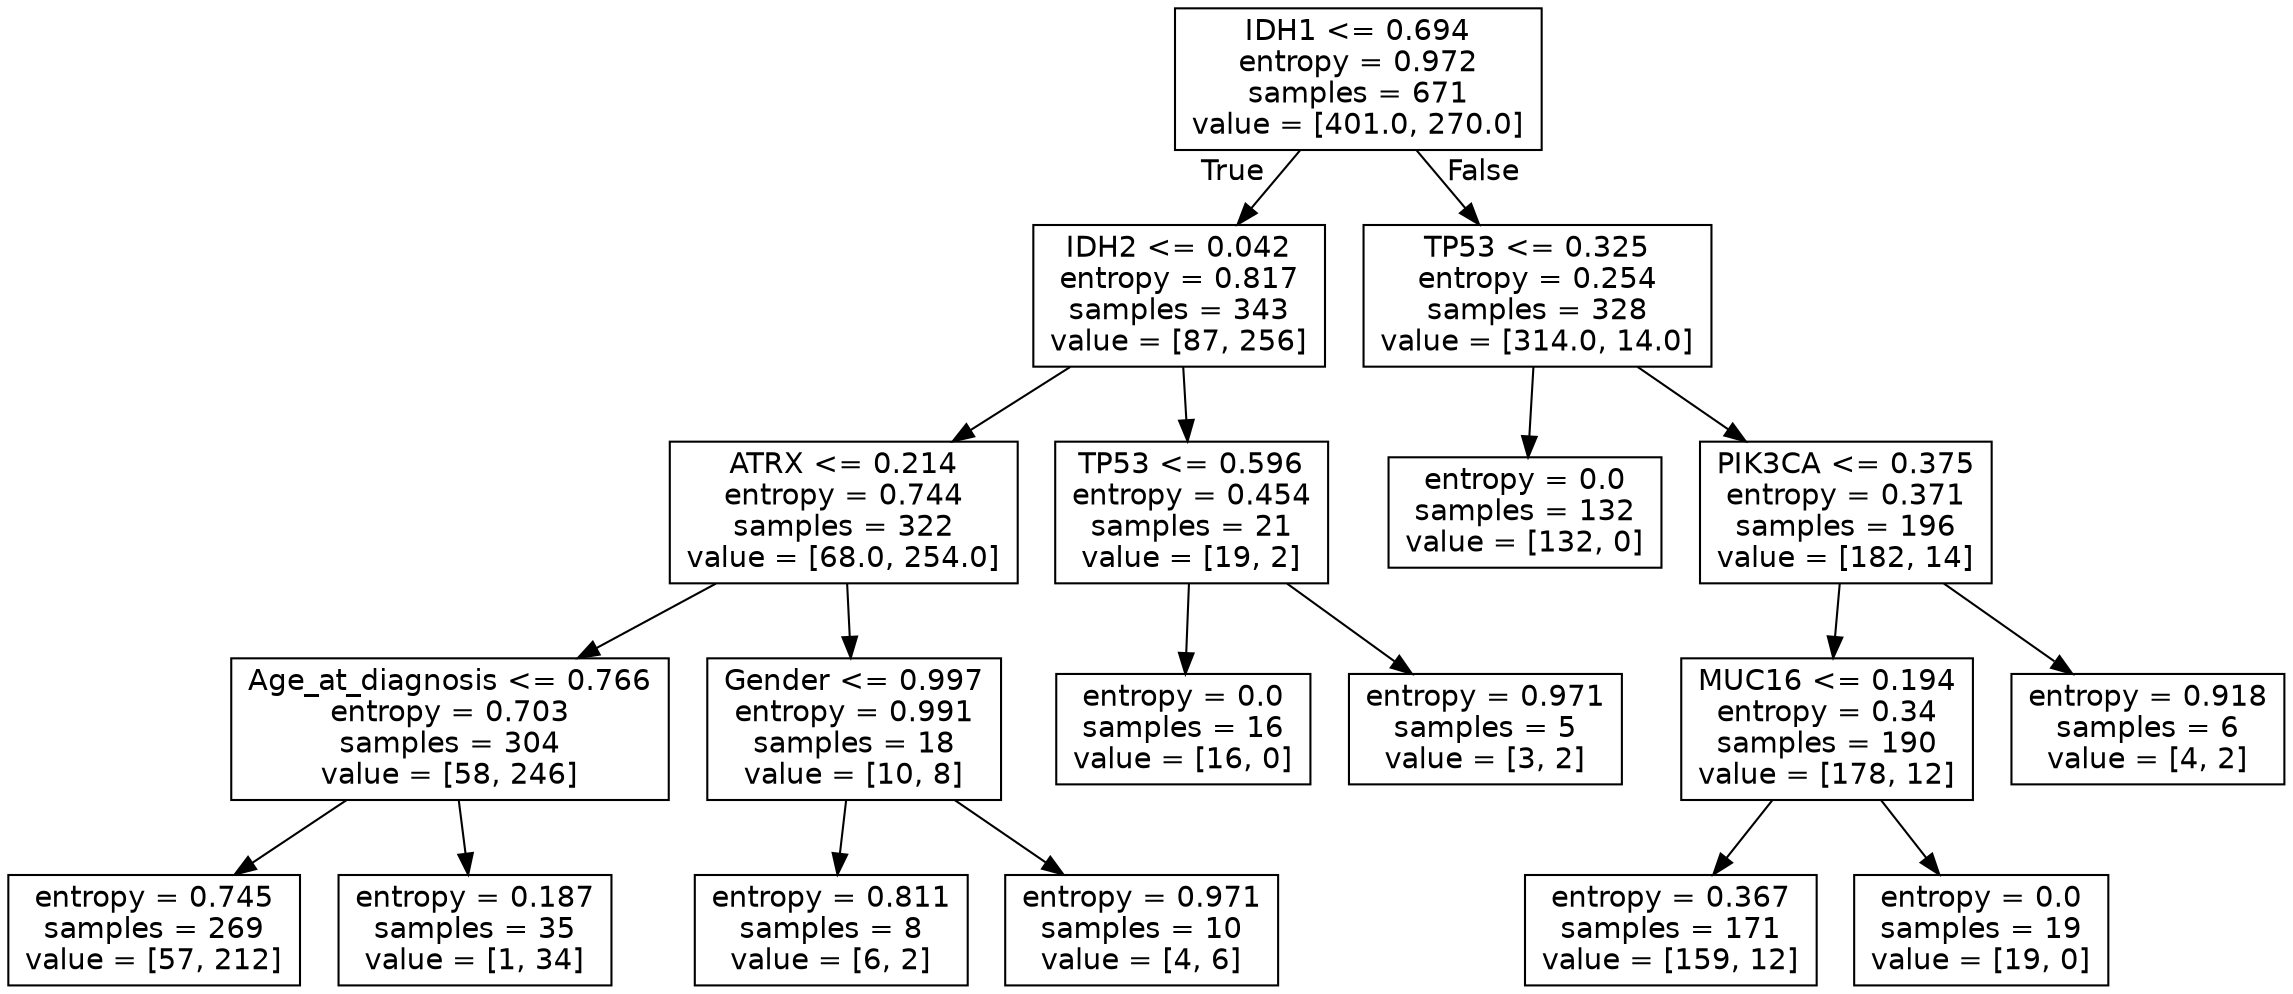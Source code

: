 digraph Tree {
node [shape=box, fontname="helvetica"] ;
edge [fontname="helvetica"] ;
0 [label="IDH1 <= 0.694\nentropy = 0.972\nsamples = 671\nvalue = [401.0, 270.0]"] ;
1 [label="IDH2 <= 0.042\nentropy = 0.817\nsamples = 343\nvalue = [87, 256]"] ;
0 -> 1 [labeldistance=2.5, labelangle=45, headlabel="True"] ;
2 [label="ATRX <= 0.214\nentropy = 0.744\nsamples = 322\nvalue = [68.0, 254.0]"] ;
1 -> 2 ;
3 [label="Age_at_diagnosis <= 0.766\nentropy = 0.703\nsamples = 304\nvalue = [58, 246]"] ;
2 -> 3 ;
4 [label="entropy = 0.745\nsamples = 269\nvalue = [57, 212]"] ;
3 -> 4 ;
5 [label="entropy = 0.187\nsamples = 35\nvalue = [1, 34]"] ;
3 -> 5 ;
6 [label="Gender <= 0.997\nentropy = 0.991\nsamples = 18\nvalue = [10, 8]"] ;
2 -> 6 ;
7 [label="entropy = 0.811\nsamples = 8\nvalue = [6, 2]"] ;
6 -> 7 ;
8 [label="entropy = 0.971\nsamples = 10\nvalue = [4, 6]"] ;
6 -> 8 ;
9 [label="TP53 <= 0.596\nentropy = 0.454\nsamples = 21\nvalue = [19, 2]"] ;
1 -> 9 ;
10 [label="entropy = 0.0\nsamples = 16\nvalue = [16, 0]"] ;
9 -> 10 ;
11 [label="entropy = 0.971\nsamples = 5\nvalue = [3, 2]"] ;
9 -> 11 ;
12 [label="TP53 <= 0.325\nentropy = 0.254\nsamples = 328\nvalue = [314.0, 14.0]"] ;
0 -> 12 [labeldistance=2.5, labelangle=-45, headlabel="False"] ;
13 [label="entropy = 0.0\nsamples = 132\nvalue = [132, 0]"] ;
12 -> 13 ;
14 [label="PIK3CA <= 0.375\nentropy = 0.371\nsamples = 196\nvalue = [182, 14]"] ;
12 -> 14 ;
15 [label="MUC16 <= 0.194\nentropy = 0.34\nsamples = 190\nvalue = [178, 12]"] ;
14 -> 15 ;
16 [label="entropy = 0.367\nsamples = 171\nvalue = [159, 12]"] ;
15 -> 16 ;
17 [label="entropy = 0.0\nsamples = 19\nvalue = [19, 0]"] ;
15 -> 17 ;
18 [label="entropy = 0.918\nsamples = 6\nvalue = [4, 2]"] ;
14 -> 18 ;
}